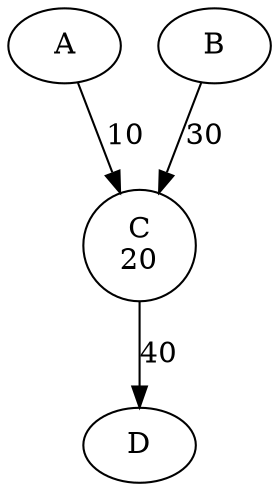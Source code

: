 digraph resolve {
    "A" -> "C\n20" [label="10"]
    "B" -> "C\n20" [label="30"]
    "C\n20" -> "D" [label="40"]
}
